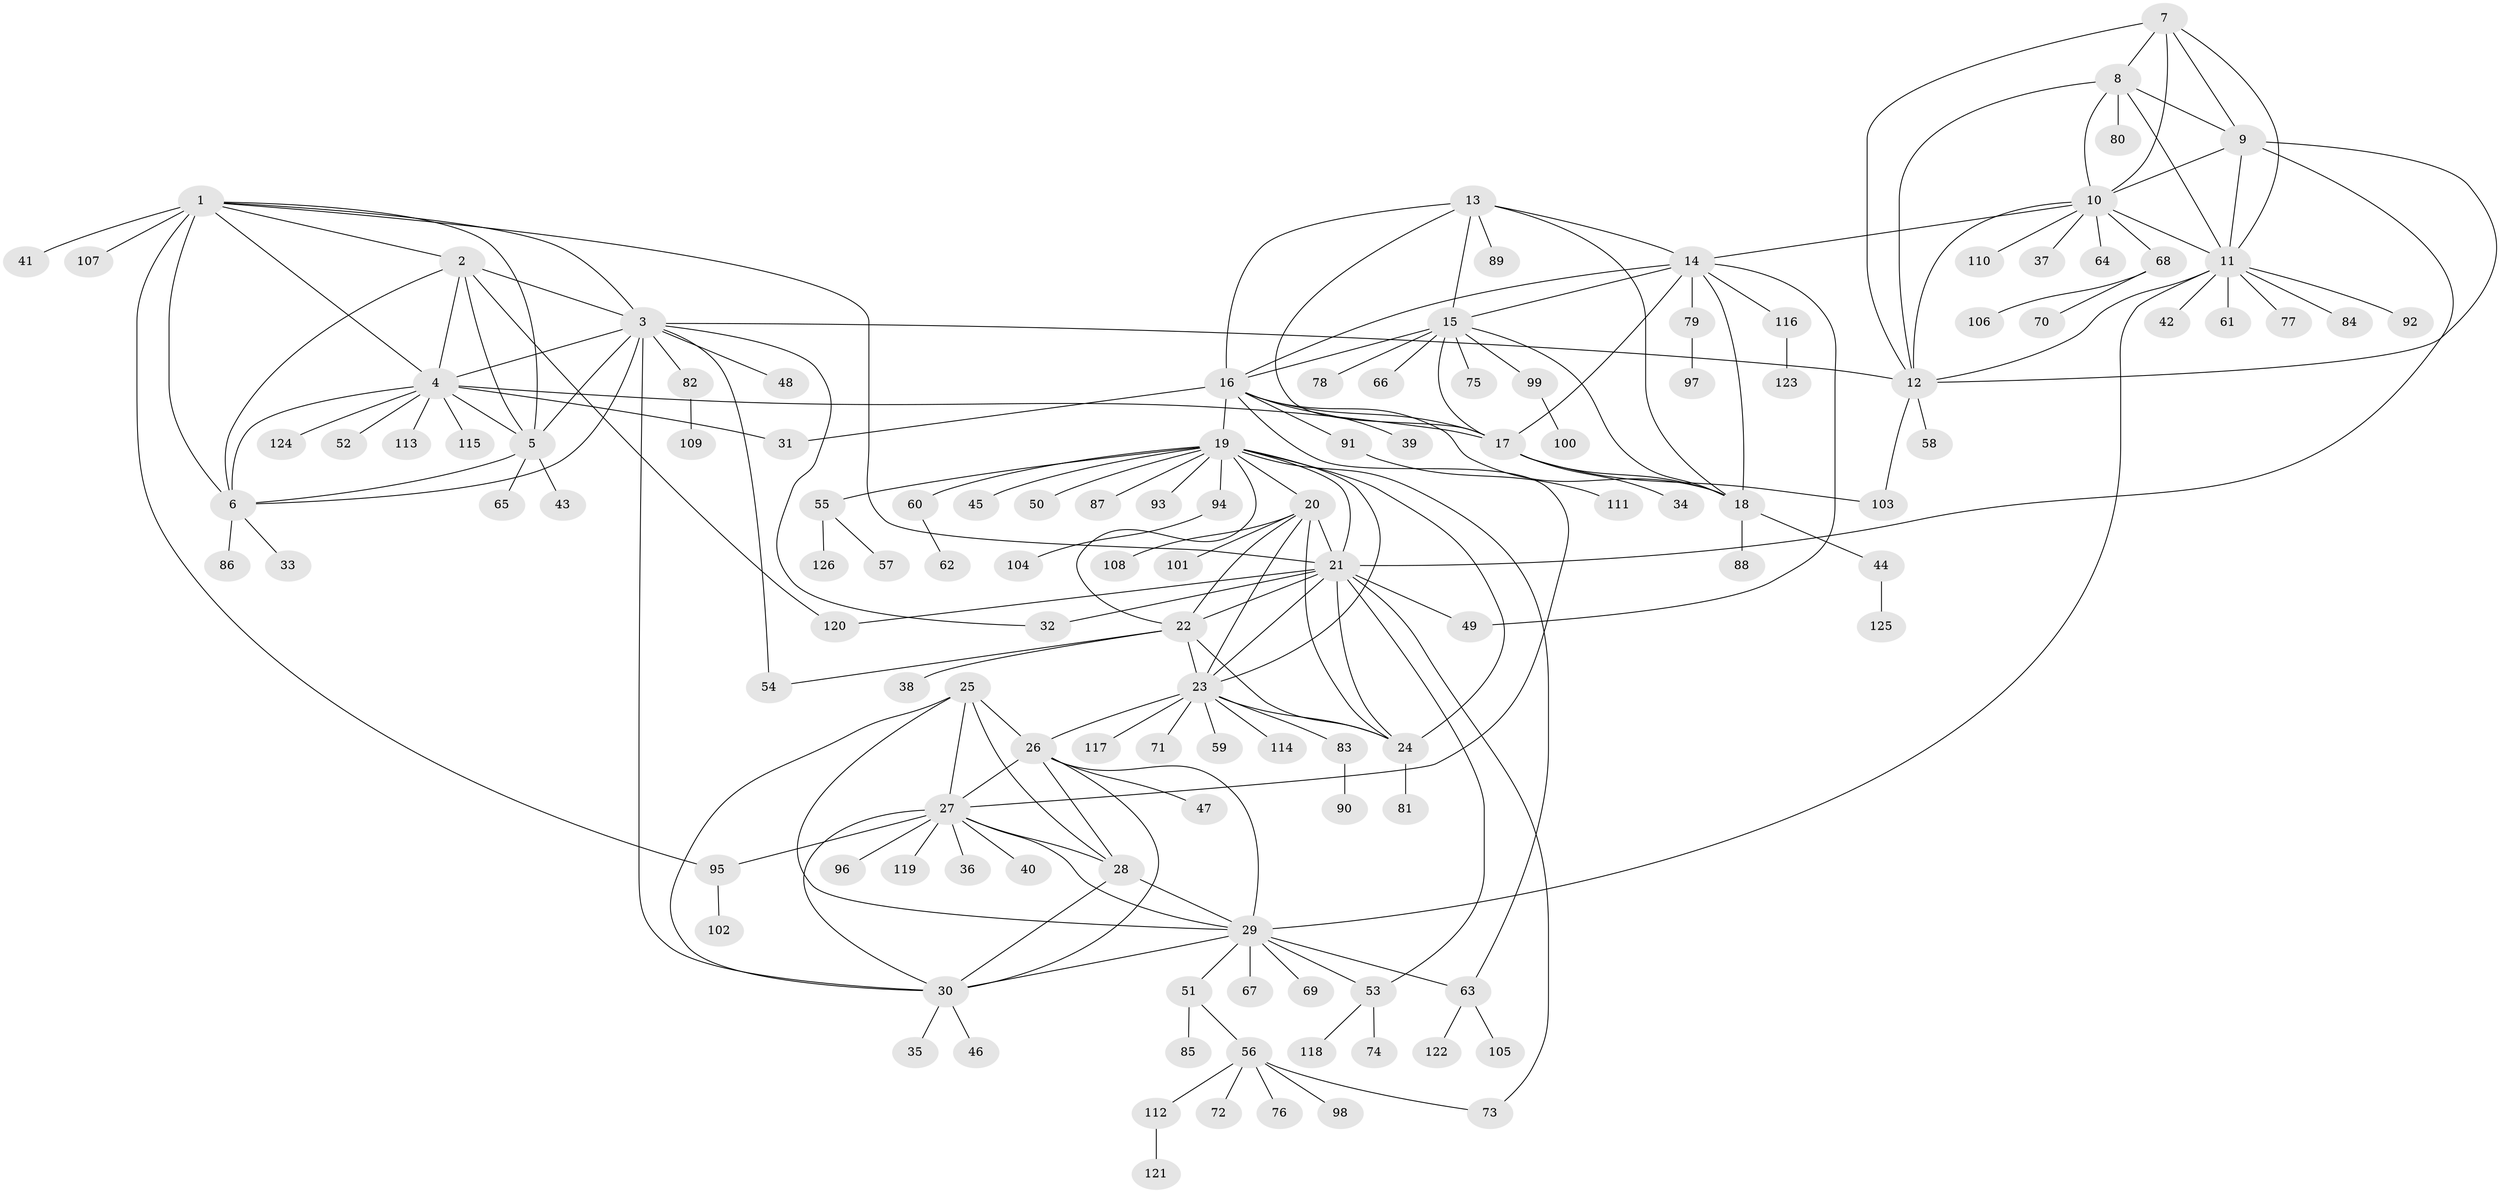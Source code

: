 // Generated by graph-tools (version 1.1) at 2025/50/03/09/25 03:50:42]
// undirected, 126 vertices, 191 edges
graph export_dot {
graph [start="1"]
  node [color=gray90,style=filled];
  1;
  2;
  3;
  4;
  5;
  6;
  7;
  8;
  9;
  10;
  11;
  12;
  13;
  14;
  15;
  16;
  17;
  18;
  19;
  20;
  21;
  22;
  23;
  24;
  25;
  26;
  27;
  28;
  29;
  30;
  31;
  32;
  33;
  34;
  35;
  36;
  37;
  38;
  39;
  40;
  41;
  42;
  43;
  44;
  45;
  46;
  47;
  48;
  49;
  50;
  51;
  52;
  53;
  54;
  55;
  56;
  57;
  58;
  59;
  60;
  61;
  62;
  63;
  64;
  65;
  66;
  67;
  68;
  69;
  70;
  71;
  72;
  73;
  74;
  75;
  76;
  77;
  78;
  79;
  80;
  81;
  82;
  83;
  84;
  85;
  86;
  87;
  88;
  89;
  90;
  91;
  92;
  93;
  94;
  95;
  96;
  97;
  98;
  99;
  100;
  101;
  102;
  103;
  104;
  105;
  106;
  107;
  108;
  109;
  110;
  111;
  112;
  113;
  114;
  115;
  116;
  117;
  118;
  119;
  120;
  121;
  122;
  123;
  124;
  125;
  126;
  1 -- 2;
  1 -- 3;
  1 -- 4;
  1 -- 5;
  1 -- 6;
  1 -- 21;
  1 -- 41;
  1 -- 95;
  1 -- 107;
  2 -- 3;
  2 -- 4;
  2 -- 5;
  2 -- 6;
  2 -- 120;
  3 -- 4;
  3 -- 5;
  3 -- 6;
  3 -- 12;
  3 -- 30;
  3 -- 32;
  3 -- 48;
  3 -- 54;
  3 -- 82;
  4 -- 5;
  4 -- 6;
  4 -- 17;
  4 -- 31;
  4 -- 52;
  4 -- 113;
  4 -- 115;
  4 -- 124;
  5 -- 6;
  5 -- 43;
  5 -- 65;
  6 -- 33;
  6 -- 86;
  7 -- 8;
  7 -- 9;
  7 -- 10;
  7 -- 11;
  7 -- 12;
  8 -- 9;
  8 -- 10;
  8 -- 11;
  8 -- 12;
  8 -- 80;
  9 -- 10;
  9 -- 11;
  9 -- 12;
  9 -- 21;
  10 -- 11;
  10 -- 12;
  10 -- 14;
  10 -- 37;
  10 -- 64;
  10 -- 68;
  10 -- 110;
  11 -- 12;
  11 -- 29;
  11 -- 42;
  11 -- 61;
  11 -- 77;
  11 -- 84;
  11 -- 92;
  12 -- 58;
  12 -- 103;
  13 -- 14;
  13 -- 15;
  13 -- 16;
  13 -- 17;
  13 -- 18;
  13 -- 89;
  14 -- 15;
  14 -- 16;
  14 -- 17;
  14 -- 18;
  14 -- 49;
  14 -- 79;
  14 -- 116;
  15 -- 16;
  15 -- 17;
  15 -- 18;
  15 -- 66;
  15 -- 75;
  15 -- 78;
  15 -- 99;
  16 -- 17;
  16 -- 18;
  16 -- 19;
  16 -- 27;
  16 -- 31;
  16 -- 39;
  16 -- 91;
  17 -- 18;
  17 -- 34;
  17 -- 103;
  18 -- 44;
  18 -- 88;
  19 -- 20;
  19 -- 21;
  19 -- 22;
  19 -- 23;
  19 -- 24;
  19 -- 45;
  19 -- 50;
  19 -- 55;
  19 -- 60;
  19 -- 63;
  19 -- 87;
  19 -- 93;
  19 -- 94;
  20 -- 21;
  20 -- 22;
  20 -- 23;
  20 -- 24;
  20 -- 101;
  20 -- 108;
  21 -- 22;
  21 -- 23;
  21 -- 24;
  21 -- 32;
  21 -- 49;
  21 -- 53;
  21 -- 73;
  21 -- 120;
  22 -- 23;
  22 -- 24;
  22 -- 38;
  22 -- 54;
  23 -- 24;
  23 -- 26;
  23 -- 59;
  23 -- 71;
  23 -- 83;
  23 -- 114;
  23 -- 117;
  24 -- 81;
  25 -- 26;
  25 -- 27;
  25 -- 28;
  25 -- 29;
  25 -- 30;
  26 -- 27;
  26 -- 28;
  26 -- 29;
  26 -- 30;
  26 -- 47;
  27 -- 28;
  27 -- 29;
  27 -- 30;
  27 -- 36;
  27 -- 40;
  27 -- 95;
  27 -- 96;
  27 -- 119;
  28 -- 29;
  28 -- 30;
  29 -- 30;
  29 -- 51;
  29 -- 53;
  29 -- 63;
  29 -- 67;
  29 -- 69;
  30 -- 35;
  30 -- 46;
  44 -- 125;
  51 -- 56;
  51 -- 85;
  53 -- 74;
  53 -- 118;
  55 -- 57;
  55 -- 126;
  56 -- 72;
  56 -- 73;
  56 -- 76;
  56 -- 98;
  56 -- 112;
  60 -- 62;
  63 -- 105;
  63 -- 122;
  68 -- 70;
  68 -- 106;
  79 -- 97;
  82 -- 109;
  83 -- 90;
  91 -- 111;
  94 -- 104;
  95 -- 102;
  99 -- 100;
  112 -- 121;
  116 -- 123;
}
